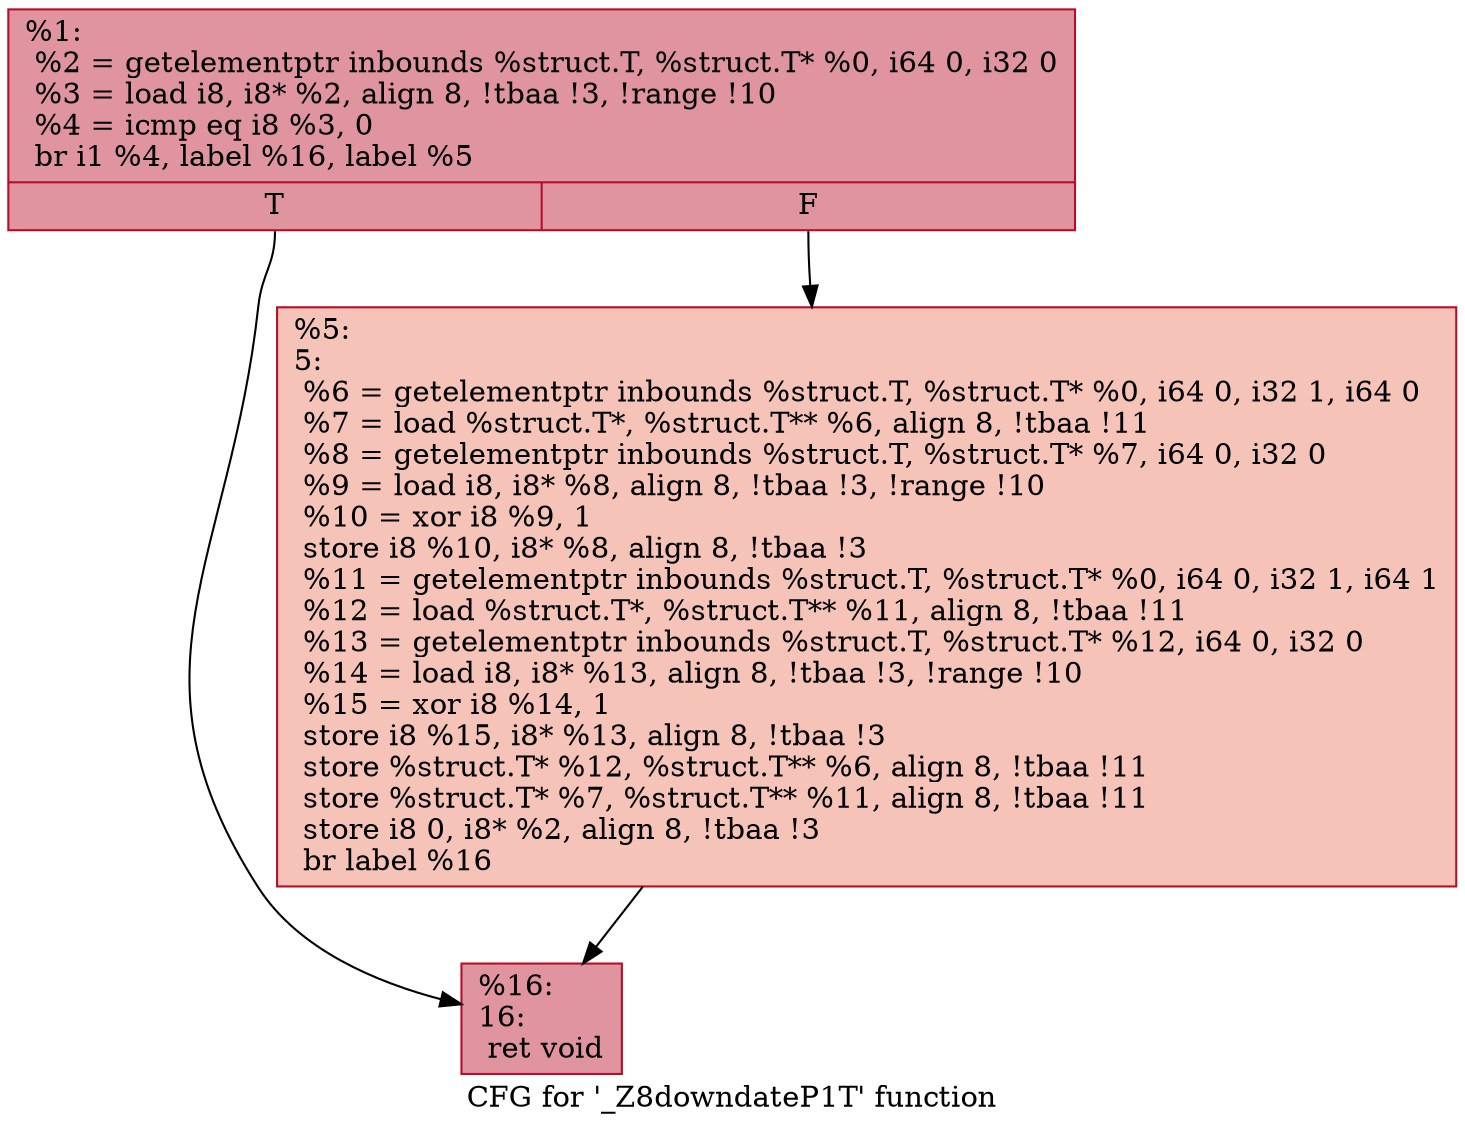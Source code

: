 digraph "CFG for '_Z8downdateP1T' function" {
	label="CFG for '_Z8downdateP1T' function";

	Node0x55a9889ed040 [shape=record,color="#b70d28ff", style=filled, fillcolor="#b70d2870",label="{%1:\l  %2 = getelementptr inbounds %struct.T, %struct.T* %0, i64 0, i32 0\l  %3 = load i8, i8* %2, align 8, !tbaa !3, !range !10\l  %4 = icmp eq i8 %3, 0\l  br i1 %4, label %16, label %5\l|{<s0>T|<s1>F}}"];
	Node0x55a9889ed040:s0 -> Node0x55a9889ed3d0;
	Node0x55a9889ed040:s1 -> Node0x55a9889ed460;
	Node0x55a9889ed460 [shape=record,color="#b70d28ff", style=filled, fillcolor="#e8765c70",label="{%5:\l5:                                                \l  %6 = getelementptr inbounds %struct.T, %struct.T* %0, i64 0, i32 1, i64 0\l  %7 = load %struct.T*, %struct.T** %6, align 8, !tbaa !11\l  %8 = getelementptr inbounds %struct.T, %struct.T* %7, i64 0, i32 0\l  %9 = load i8, i8* %8, align 8, !tbaa !3, !range !10\l  %10 = xor i8 %9, 1\l  store i8 %10, i8* %8, align 8, !tbaa !3\l  %11 = getelementptr inbounds %struct.T, %struct.T* %0, i64 0, i32 1, i64 1\l  %12 = load %struct.T*, %struct.T** %11, align 8, !tbaa !11\l  %13 = getelementptr inbounds %struct.T, %struct.T* %12, i64 0, i32 0\l  %14 = load i8, i8* %13, align 8, !tbaa !3, !range !10\l  %15 = xor i8 %14, 1\l  store i8 %15, i8* %13, align 8, !tbaa !3\l  store %struct.T* %12, %struct.T** %6, align 8, !tbaa !11\l  store %struct.T* %7, %struct.T** %11, align 8, !tbaa !11\l  store i8 0, i8* %2, align 8, !tbaa !3\l  br label %16\l}"];
	Node0x55a9889ed460 -> Node0x55a9889ed3d0;
	Node0x55a9889ed3d0 [shape=record,color="#b70d28ff", style=filled, fillcolor="#b70d2870",label="{%16:\l16:                                               \l  ret void\l}"];
}
